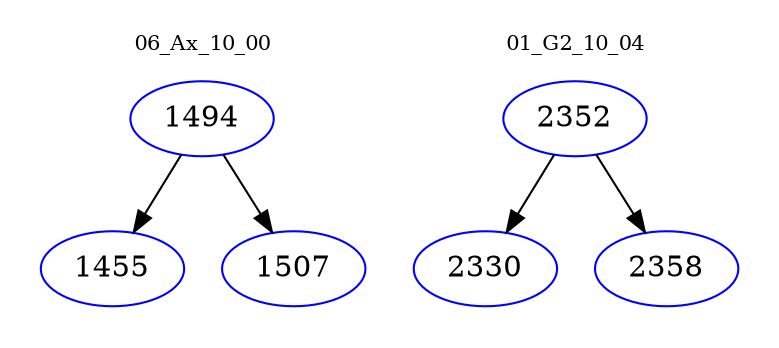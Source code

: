 digraph{
subgraph cluster_0 {
color = white
label = "06_Ax_10_00";
fontsize=10;
T0_1494 [label="1494", color="blue"]
T0_1494 -> T0_1455 [color="black"]
T0_1455 [label="1455", color="blue"]
T0_1494 -> T0_1507 [color="black"]
T0_1507 [label="1507", color="blue"]
}
subgraph cluster_1 {
color = white
label = "01_G2_10_04";
fontsize=10;
T1_2352 [label="2352", color="blue"]
T1_2352 -> T1_2330 [color="black"]
T1_2330 [label="2330", color="blue"]
T1_2352 -> T1_2358 [color="black"]
T1_2358 [label="2358", color="blue"]
}
}
